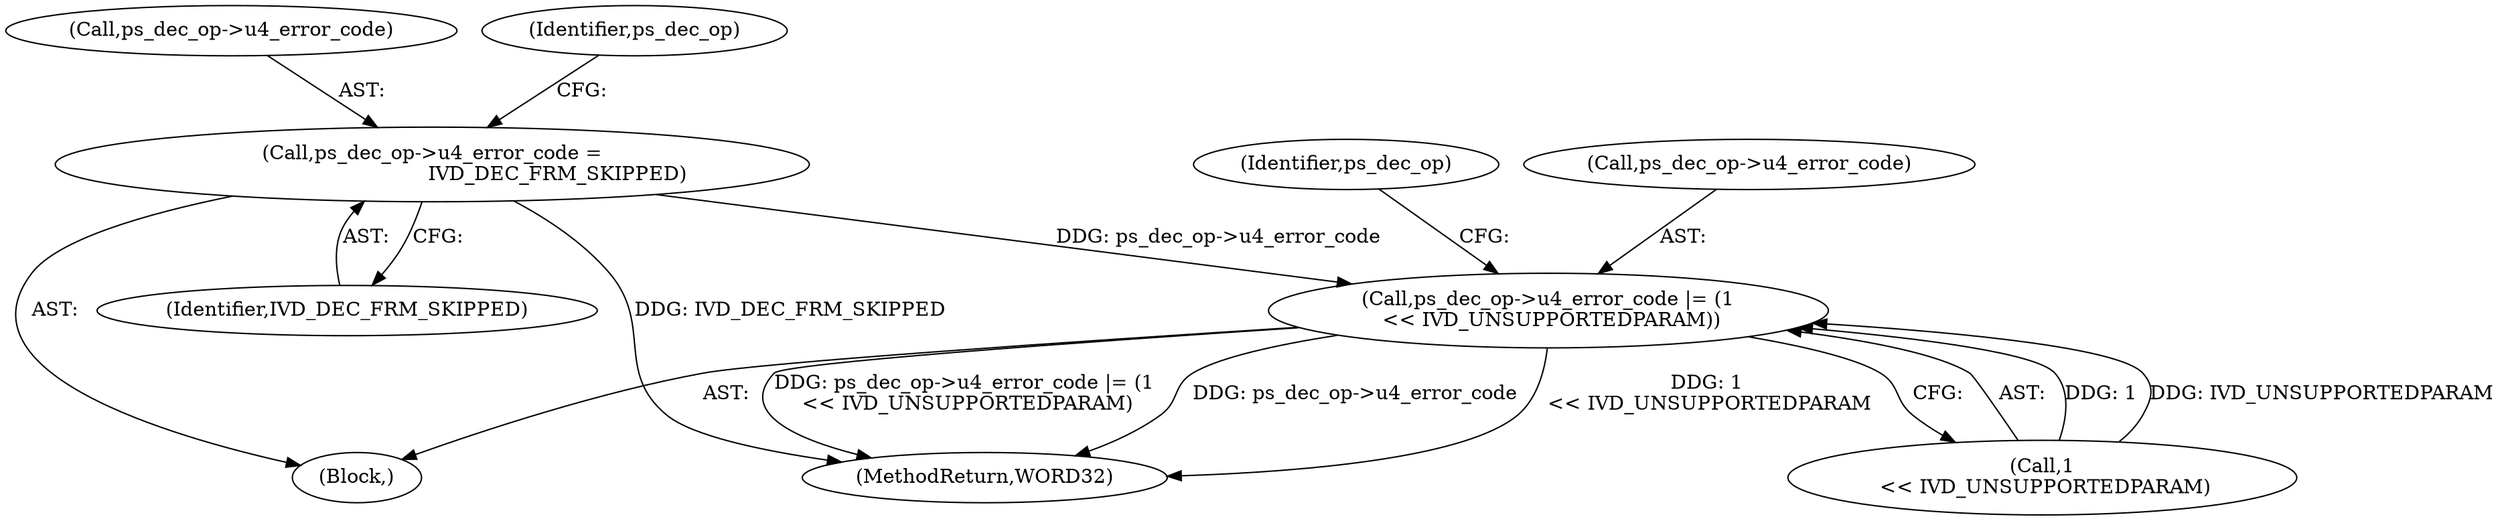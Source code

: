 digraph "0_Android_0b23c81c3dd9ec38f7e6806a3955fed1925541a0@pointer" {
"1001170" [label="(Call,ps_dec_op->u4_error_code =\n                                        IVD_DEC_FRM_SKIPPED)"];
"1001175" [label="(Call,ps_dec_op->u4_error_code |= (1\n << IVD_UNSUPPORTEDPARAM))"];
"1001170" [label="(Call,ps_dec_op->u4_error_code =\n                                        IVD_DEC_FRM_SKIPPED)"];
"1001171" [label="(Call,ps_dec_op->u4_error_code)"];
"1002226" [label="(MethodReturn,WORD32)"];
"1001179" [label="(Call,1\n << IVD_UNSUPPORTEDPARAM)"];
"1001184" [label="(Identifier,ps_dec_op)"];
"1001174" [label="(Identifier,IVD_DEC_FRM_SKIPPED)"];
"1001175" [label="(Call,ps_dec_op->u4_error_code |= (1\n << IVD_UNSUPPORTEDPARAM))"];
"1001177" [label="(Identifier,ps_dec_op)"];
"1001176" [label="(Call,ps_dec_op->u4_error_code)"];
"1001159" [label="(Block,)"];
"1001170" -> "1001159"  [label="AST: "];
"1001170" -> "1001174"  [label="CFG: "];
"1001171" -> "1001170"  [label="AST: "];
"1001174" -> "1001170"  [label="AST: "];
"1001177" -> "1001170"  [label="CFG: "];
"1001170" -> "1002226"  [label="DDG: IVD_DEC_FRM_SKIPPED"];
"1001170" -> "1001175"  [label="DDG: ps_dec_op->u4_error_code"];
"1001175" -> "1001159"  [label="AST: "];
"1001175" -> "1001179"  [label="CFG: "];
"1001176" -> "1001175"  [label="AST: "];
"1001179" -> "1001175"  [label="AST: "];
"1001184" -> "1001175"  [label="CFG: "];
"1001175" -> "1002226"  [label="DDG: ps_dec_op->u4_error_code"];
"1001175" -> "1002226"  [label="DDG: 1\n << IVD_UNSUPPORTEDPARAM"];
"1001175" -> "1002226"  [label="DDG: ps_dec_op->u4_error_code |= (1\n << IVD_UNSUPPORTEDPARAM)"];
"1001179" -> "1001175"  [label="DDG: 1"];
"1001179" -> "1001175"  [label="DDG: IVD_UNSUPPORTEDPARAM"];
}
